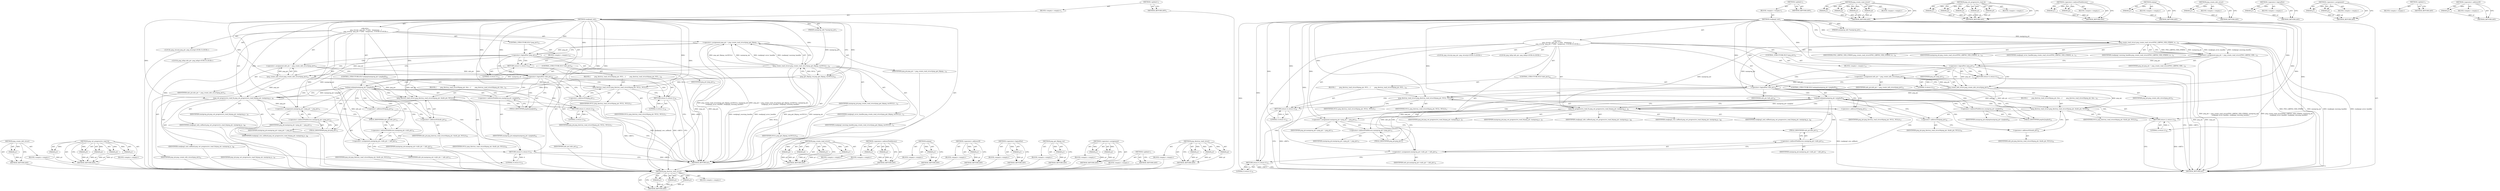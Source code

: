 digraph "png_destroy_read_struct" {
vulnerable_116 [label=<(METHOD,png_destroy_read_struct)>];
vulnerable_117 [label=<(PARAM,p1)>];
vulnerable_118 [label=<(PARAM,p2)>];
vulnerable_119 [label=<(PARAM,p3)>];
vulnerable_120 [label=<(BLOCK,&lt;empty&gt;,&lt;empty&gt;)>];
vulnerable_121 [label=<(METHOD_RETURN,ANY)>];
vulnerable_6 [label=<(METHOD,&lt;global&gt;)<SUB>1</SUB>>];
vulnerable_7 [label=<(BLOCK,&lt;empty&gt;,&lt;empty&gt;)<SUB>1</SUB>>];
vulnerable_8 [label=<(METHOD,readpng2_init)<SUB>1</SUB>>];
vulnerable_9 [label=<(PARAM,mainprog_info *mainprog_ptr)<SUB>1</SUB>>];
vulnerable_10 [label="<(BLOCK,{
    png_structp  png_ptr; /* note:  temporary...,{
    png_structp  png_ptr; /* note:  temporary...)<SUB>2</SUB>>"];
vulnerable_11 [label="<(LOCAL,png_structp png_ptr: png_structp)<SUB>3</SUB>>"];
vulnerable_12 [label="<(LOCAL,png_infop info_ptr: png_infop)<SUB>4</SUB>>"];
vulnerable_13 [label=<(&lt;operator&gt;.assignment,png_ptr = png_create_read_struct(PNG_LIBPNG_VER...)<SUB>10</SUB>>];
vulnerable_14 [label=<(IDENTIFIER,png_ptr,png_ptr = png_create_read_struct(PNG_LIBPNG_VER...)<SUB>10</SUB>>];
vulnerable_15 [label=<(png_create_read_struct,png_create_read_struct(PNG_LIBPNG_VER_STRING, m...)<SUB>10</SUB>>];
vulnerable_16 [label=<(IDENTIFIER,PNG_LIBPNG_VER_STRING,png_create_read_struct(PNG_LIBPNG_VER_STRING, m...)<SUB>10</SUB>>];
vulnerable_17 [label=<(IDENTIFIER,mainprog_ptr,png_create_read_struct(PNG_LIBPNG_VER_STRING, m...)<SUB>10</SUB>>];
vulnerable_18 [label=<(IDENTIFIER,readpng2_error_handler,png_create_read_struct(PNG_LIBPNG_VER_STRING, m...)<SUB>11</SUB>>];
vulnerable_19 [label=<(IDENTIFIER,readpng2_warning_handler,png_create_read_struct(PNG_LIBPNG_VER_STRING, m...)<SUB>11</SUB>>];
vulnerable_20 [label=<(CONTROL_STRUCTURE,IF,if (!png_ptr))<SUB>12</SUB>>];
vulnerable_21 [label=<(&lt;operator&gt;.logicalNot,!png_ptr)<SUB>12</SUB>>];
vulnerable_22 [label=<(IDENTIFIER,png_ptr,!png_ptr)<SUB>12</SUB>>];
vulnerable_23 [label=<(BLOCK,&lt;empty&gt;,&lt;empty&gt;)<SUB>13</SUB>>];
vulnerable_24 [label=<(RETURN,return 4;,return 4;)<SUB>13</SUB>>];
vulnerable_25 [label=<(LITERAL,4,return 4;)<SUB>13</SUB>>];
vulnerable_26 [label=<(&lt;operator&gt;.assignment,info_ptr = png_create_info_struct(png_ptr))<SUB>15</SUB>>];
vulnerable_27 [label=<(IDENTIFIER,info_ptr,info_ptr = png_create_info_struct(png_ptr))<SUB>15</SUB>>];
vulnerable_28 [label=<(png_create_info_struct,png_create_info_struct(png_ptr))<SUB>15</SUB>>];
vulnerable_29 [label=<(IDENTIFIER,png_ptr,png_create_info_struct(png_ptr))<SUB>15</SUB>>];
vulnerable_30 [label=<(CONTROL_STRUCTURE,IF,if (!info_ptr))<SUB>16</SUB>>];
vulnerable_31 [label=<(&lt;operator&gt;.logicalNot,!info_ptr)<SUB>16</SUB>>];
vulnerable_32 [label=<(IDENTIFIER,info_ptr,!info_ptr)<SUB>16</SUB>>];
vulnerable_33 [label=<(BLOCK,{
        png_destroy_read_struct(&amp;png_ptr, NUL...,{
        png_destroy_read_struct(&amp;png_ptr, NUL...)<SUB>16</SUB>>];
vulnerable_34 [label=<(png_destroy_read_struct,png_destroy_read_struct(&amp;png_ptr, NULL, NULL))<SUB>17</SUB>>];
vulnerable_35 [label=<(&lt;operator&gt;.addressOf,&amp;png_ptr)<SUB>17</SUB>>];
vulnerable_36 [label=<(IDENTIFIER,png_ptr,png_destroy_read_struct(&amp;png_ptr, NULL, NULL))<SUB>17</SUB>>];
vulnerable_37 [label=<(IDENTIFIER,NULL,png_destroy_read_struct(&amp;png_ptr, NULL, NULL))<SUB>17</SUB>>];
vulnerable_38 [label=<(IDENTIFIER,NULL,png_destroy_read_struct(&amp;png_ptr, NULL, NULL))<SUB>17</SUB>>];
vulnerable_39 [label=<(RETURN,return 4;,return 4;)<SUB>18</SUB>>];
vulnerable_40 [label=<(LITERAL,4,return 4;)<SUB>18</SUB>>];
vulnerable_41 [label=<(CONTROL_STRUCTURE,IF,if (setjmp(mainprog_ptr-&gt;jmpbuf)))<SUB>32</SUB>>];
vulnerable_42 [label=<(setjmp,setjmp(mainprog_ptr-&gt;jmpbuf))<SUB>32</SUB>>];
vulnerable_43 [label=<(&lt;operator&gt;.indirectFieldAccess,mainprog_ptr-&gt;jmpbuf)<SUB>32</SUB>>];
vulnerable_44 [label=<(IDENTIFIER,mainprog_ptr,setjmp(mainprog_ptr-&gt;jmpbuf))<SUB>32</SUB>>];
vulnerable_45 [label=<(FIELD_IDENTIFIER,jmpbuf,jmpbuf)<SUB>32</SUB>>];
vulnerable_46 [label=<(BLOCK,{
        png_destroy_read_struct(&amp;png_ptr, &amp;in...,{
        png_destroy_read_struct(&amp;png_ptr, &amp;in...)<SUB>32</SUB>>];
vulnerable_47 [label=<(png_destroy_read_struct,png_destroy_read_struct(&amp;png_ptr, &amp;info_ptr, NULL))<SUB>33</SUB>>];
vulnerable_48 [label=<(&lt;operator&gt;.addressOf,&amp;png_ptr)<SUB>33</SUB>>];
vulnerable_49 [label=<(IDENTIFIER,png_ptr,png_destroy_read_struct(&amp;png_ptr, &amp;info_ptr, NULL))<SUB>33</SUB>>];
vulnerable_50 [label=<(&lt;operator&gt;.addressOf,&amp;info_ptr)<SUB>33</SUB>>];
vulnerable_51 [label=<(IDENTIFIER,info_ptr,png_destroy_read_struct(&amp;png_ptr, &amp;info_ptr, NULL))<SUB>33</SUB>>];
vulnerable_52 [label=<(IDENTIFIER,NULL,png_destroy_read_struct(&amp;png_ptr, &amp;info_ptr, NULL))<SUB>33</SUB>>];
vulnerable_53 [label=<(RETURN,return 2;,return 2;)<SUB>34</SUB>>];
vulnerable_54 [label=<(LITERAL,2,return 2;)<SUB>34</SUB>>];
vulnerable_55 [label=<(png_set_progressive_read_fn,png_set_progressive_read_fn(png_ptr, mainprog_p...)<SUB>67</SUB>>];
vulnerable_56 [label=<(IDENTIFIER,png_ptr,png_set_progressive_read_fn(png_ptr, mainprog_p...)<SUB>67</SUB>>];
vulnerable_57 [label=<(IDENTIFIER,mainprog_ptr,png_set_progressive_read_fn(png_ptr, mainprog_p...)<SUB>67</SUB>>];
vulnerable_58 [label=<(IDENTIFIER,readpng2_info_callback,png_set_progressive_read_fn(png_ptr, mainprog_p...)<SUB>68</SUB>>];
vulnerable_59 [label=<(IDENTIFIER,readpng2_row_callback,png_set_progressive_read_fn(png_ptr, mainprog_p...)<SUB>68</SUB>>];
vulnerable_60 [label=<(IDENTIFIER,readpng2_end_callback,png_set_progressive_read_fn(png_ptr, mainprog_p...)<SUB>68</SUB>>];
vulnerable_61 [label=<(&lt;operator&gt;.assignment,mainprog_ptr-&gt;png_ptr = png_ptr)<SUB>73</SUB>>];
vulnerable_62 [label=<(&lt;operator&gt;.indirectFieldAccess,mainprog_ptr-&gt;png_ptr)<SUB>73</SUB>>];
vulnerable_63 [label=<(IDENTIFIER,mainprog_ptr,mainprog_ptr-&gt;png_ptr = png_ptr)<SUB>73</SUB>>];
vulnerable_64 [label=<(FIELD_IDENTIFIER,png_ptr,png_ptr)<SUB>73</SUB>>];
vulnerable_65 [label=<(IDENTIFIER,png_ptr,mainprog_ptr-&gt;png_ptr = png_ptr)<SUB>73</SUB>>];
vulnerable_66 [label=<(&lt;operator&gt;.assignment,mainprog_ptr-&gt;info_ptr = info_ptr)<SUB>74</SUB>>];
vulnerable_67 [label=<(&lt;operator&gt;.indirectFieldAccess,mainprog_ptr-&gt;info_ptr)<SUB>74</SUB>>];
vulnerable_68 [label=<(IDENTIFIER,mainprog_ptr,mainprog_ptr-&gt;info_ptr = info_ptr)<SUB>74</SUB>>];
vulnerable_69 [label=<(FIELD_IDENTIFIER,info_ptr,info_ptr)<SUB>74</SUB>>];
vulnerable_70 [label=<(IDENTIFIER,info_ptr,mainprog_ptr-&gt;info_ptr = info_ptr)<SUB>74</SUB>>];
vulnerable_71 [label=<(RETURN,return 0;,return 0;)<SUB>79</SUB>>];
vulnerable_72 [label=<(LITERAL,0,return 0;)<SUB>79</SUB>>];
vulnerable_73 [label=<(METHOD_RETURN,int)<SUB>1</SUB>>];
vulnerable_75 [label=<(METHOD_RETURN,ANY)<SUB>1</SUB>>];
vulnerable_101 [label=<(METHOD,png_create_read_struct)>];
vulnerable_102 [label=<(PARAM,p1)>];
vulnerable_103 [label=<(PARAM,p2)>];
vulnerable_104 [label=<(PARAM,p3)>];
vulnerable_105 [label=<(PARAM,p4)>];
vulnerable_106 [label=<(BLOCK,&lt;empty&gt;,&lt;empty&gt;)>];
vulnerable_107 [label=<(METHOD_RETURN,ANY)>];
vulnerable_135 [label=<(METHOD,png_set_progressive_read_fn)>];
vulnerable_136 [label=<(PARAM,p1)>];
vulnerable_137 [label=<(PARAM,p2)>];
vulnerable_138 [label=<(PARAM,p3)>];
vulnerable_139 [label=<(PARAM,p4)>];
vulnerable_140 [label=<(PARAM,p5)>];
vulnerable_141 [label=<(BLOCK,&lt;empty&gt;,&lt;empty&gt;)>];
vulnerable_142 [label=<(METHOD_RETURN,ANY)>];
vulnerable_130 [label=<(METHOD,&lt;operator&gt;.indirectFieldAccess)>];
vulnerable_131 [label=<(PARAM,p1)>];
vulnerable_132 [label=<(PARAM,p2)>];
vulnerable_133 [label=<(BLOCK,&lt;empty&gt;,&lt;empty&gt;)>];
vulnerable_134 [label=<(METHOD_RETURN,ANY)>];
vulnerable_126 [label=<(METHOD,setjmp)>];
vulnerable_127 [label=<(PARAM,p1)>];
vulnerable_128 [label=<(BLOCK,&lt;empty&gt;,&lt;empty&gt;)>];
vulnerable_129 [label=<(METHOD_RETURN,ANY)>];
vulnerable_112 [label=<(METHOD,png_create_info_struct)>];
vulnerable_113 [label=<(PARAM,p1)>];
vulnerable_114 [label=<(BLOCK,&lt;empty&gt;,&lt;empty&gt;)>];
vulnerable_115 [label=<(METHOD_RETURN,ANY)>];
vulnerable_108 [label=<(METHOD,&lt;operator&gt;.logicalNot)>];
vulnerable_109 [label=<(PARAM,p1)>];
vulnerable_110 [label=<(BLOCK,&lt;empty&gt;,&lt;empty&gt;)>];
vulnerable_111 [label=<(METHOD_RETURN,ANY)>];
vulnerable_96 [label=<(METHOD,&lt;operator&gt;.assignment)>];
vulnerable_97 [label=<(PARAM,p1)>];
vulnerable_98 [label=<(PARAM,p2)>];
vulnerable_99 [label=<(BLOCK,&lt;empty&gt;,&lt;empty&gt;)>];
vulnerable_100 [label=<(METHOD_RETURN,ANY)>];
vulnerable_90 [label=<(METHOD,&lt;global&gt;)<SUB>1</SUB>>];
vulnerable_91 [label=<(BLOCK,&lt;empty&gt;,&lt;empty&gt;)>];
vulnerable_92 [label=<(METHOD_RETURN,ANY)>];
vulnerable_122 [label=<(METHOD,&lt;operator&gt;.addressOf)>];
vulnerable_123 [label=<(PARAM,p1)>];
vulnerable_124 [label=<(BLOCK,&lt;empty&gt;,&lt;empty&gt;)>];
vulnerable_125 [label=<(METHOD_RETURN,ANY)>];
fixed_117 [label=<(METHOD,png_create_info_struct)>];
fixed_118 [label=<(PARAM,p1)>];
fixed_119 [label=<(BLOCK,&lt;empty&gt;,&lt;empty&gt;)>];
fixed_120 [label=<(METHOD_RETURN,ANY)>];
fixed_140 [label=<(METHOD,png_set_progressive_read_fn)>];
fixed_141 [label=<(PARAM,p1)>];
fixed_142 [label=<(PARAM,p2)>];
fixed_143 [label=<(PARAM,p3)>];
fixed_144 [label=<(PARAM,p4)>];
fixed_145 [label=<(PARAM,p5)>];
fixed_146 [label=<(BLOCK,&lt;empty&gt;,&lt;empty&gt;)>];
fixed_147 [label=<(METHOD_RETURN,ANY)>];
fixed_6 [label=<(METHOD,&lt;global&gt;)<SUB>1</SUB>>];
fixed_7 [label=<(BLOCK,&lt;empty&gt;,&lt;empty&gt;)<SUB>1</SUB>>];
fixed_8 [label=<(METHOD,readpng2_init)<SUB>1</SUB>>];
fixed_9 [label=<(PARAM,mainprog_info *mainprog_ptr)<SUB>1</SUB>>];
fixed_10 [label="<(BLOCK,{
    png_structp  png_ptr; /* note:  temporary...,{
    png_structp  png_ptr; /* note:  temporary...)<SUB>2</SUB>>"];
fixed_11 [label="<(LOCAL,png_structp png_ptr: png_structp)<SUB>3</SUB>>"];
fixed_12 [label="<(LOCAL,png_infop info_ptr: png_infop)<SUB>4</SUB>>"];
fixed_13 [label=<(&lt;operator&gt;.assignment,png_ptr = png_create_read_struct(png_get_libpng...)<SUB>10</SUB>>];
fixed_14 [label=<(IDENTIFIER,png_ptr,png_ptr = png_create_read_struct(png_get_libpng...)<SUB>10</SUB>>];
fixed_15 [label=<(png_create_read_struct,png_create_read_struct(png_get_libpng_ver(NULL)...)<SUB>10</SUB>>];
fixed_16 [label=<(png_get_libpng_ver,png_get_libpng_ver(NULL))<SUB>10</SUB>>];
fixed_17 [label=<(IDENTIFIER,NULL,png_get_libpng_ver(NULL))<SUB>10</SUB>>];
fixed_18 [label=<(IDENTIFIER,mainprog_ptr,png_create_read_struct(png_get_libpng_ver(NULL)...)<SUB>10</SUB>>];
fixed_19 [label=<(IDENTIFIER,readpng2_error_handler,png_create_read_struct(png_get_libpng_ver(NULL)...)<SUB>11</SUB>>];
fixed_20 [label=<(IDENTIFIER,readpng2_warning_handler,png_create_read_struct(png_get_libpng_ver(NULL)...)<SUB>11</SUB>>];
fixed_21 [label=<(CONTROL_STRUCTURE,IF,if (!png_ptr))<SUB>12</SUB>>];
fixed_22 [label=<(&lt;operator&gt;.logicalNot,!png_ptr)<SUB>12</SUB>>];
fixed_23 [label=<(IDENTIFIER,png_ptr,!png_ptr)<SUB>12</SUB>>];
fixed_24 [label=<(BLOCK,&lt;empty&gt;,&lt;empty&gt;)<SUB>13</SUB>>];
fixed_25 [label=<(RETURN,return 4;,return 4;)<SUB>13</SUB>>];
fixed_26 [label=<(LITERAL,4,return 4;)<SUB>13</SUB>>];
fixed_27 [label=<(&lt;operator&gt;.assignment,info_ptr = png_create_info_struct(png_ptr))<SUB>15</SUB>>];
fixed_28 [label=<(IDENTIFIER,info_ptr,info_ptr = png_create_info_struct(png_ptr))<SUB>15</SUB>>];
fixed_29 [label=<(png_create_info_struct,png_create_info_struct(png_ptr))<SUB>15</SUB>>];
fixed_30 [label=<(IDENTIFIER,png_ptr,png_create_info_struct(png_ptr))<SUB>15</SUB>>];
fixed_31 [label=<(CONTROL_STRUCTURE,IF,if (!info_ptr))<SUB>16</SUB>>];
fixed_32 [label=<(&lt;operator&gt;.logicalNot,!info_ptr)<SUB>16</SUB>>];
fixed_33 [label=<(IDENTIFIER,info_ptr,!info_ptr)<SUB>16</SUB>>];
fixed_34 [label=<(BLOCK,{
        png_destroy_read_struct(&amp;png_ptr, NUL...,{
        png_destroy_read_struct(&amp;png_ptr, NUL...)<SUB>16</SUB>>];
fixed_35 [label=<(png_destroy_read_struct,png_destroy_read_struct(&amp;png_ptr, NULL, NULL))<SUB>17</SUB>>];
fixed_36 [label=<(&lt;operator&gt;.addressOf,&amp;png_ptr)<SUB>17</SUB>>];
fixed_37 [label=<(IDENTIFIER,png_ptr,png_destroy_read_struct(&amp;png_ptr, NULL, NULL))<SUB>17</SUB>>];
fixed_38 [label=<(IDENTIFIER,NULL,png_destroy_read_struct(&amp;png_ptr, NULL, NULL))<SUB>17</SUB>>];
fixed_39 [label=<(IDENTIFIER,NULL,png_destroy_read_struct(&amp;png_ptr, NULL, NULL))<SUB>17</SUB>>];
fixed_40 [label=<(RETURN,return 4;,return 4;)<SUB>18</SUB>>];
fixed_41 [label=<(LITERAL,4,return 4;)<SUB>18</SUB>>];
fixed_42 [label=<(CONTROL_STRUCTURE,IF,if (setjmp(mainprog_ptr-&gt;jmpbuf)))<SUB>32</SUB>>];
fixed_43 [label=<(setjmp,setjmp(mainprog_ptr-&gt;jmpbuf))<SUB>32</SUB>>];
fixed_44 [label=<(&lt;operator&gt;.indirectFieldAccess,mainprog_ptr-&gt;jmpbuf)<SUB>32</SUB>>];
fixed_45 [label=<(IDENTIFIER,mainprog_ptr,setjmp(mainprog_ptr-&gt;jmpbuf))<SUB>32</SUB>>];
fixed_46 [label=<(FIELD_IDENTIFIER,jmpbuf,jmpbuf)<SUB>32</SUB>>];
fixed_47 [label=<(BLOCK,{
        png_destroy_read_struct(&amp;png_ptr, &amp;in...,{
        png_destroy_read_struct(&amp;png_ptr, &amp;in...)<SUB>32</SUB>>];
fixed_48 [label=<(png_destroy_read_struct,png_destroy_read_struct(&amp;png_ptr, &amp;info_ptr, NULL))<SUB>33</SUB>>];
fixed_49 [label=<(&lt;operator&gt;.addressOf,&amp;png_ptr)<SUB>33</SUB>>];
fixed_50 [label=<(IDENTIFIER,png_ptr,png_destroy_read_struct(&amp;png_ptr, &amp;info_ptr, NULL))<SUB>33</SUB>>];
fixed_51 [label=<(&lt;operator&gt;.addressOf,&amp;info_ptr)<SUB>33</SUB>>];
fixed_52 [label=<(IDENTIFIER,info_ptr,png_destroy_read_struct(&amp;png_ptr, &amp;info_ptr, NULL))<SUB>33</SUB>>];
fixed_53 [label=<(IDENTIFIER,NULL,png_destroy_read_struct(&amp;png_ptr, &amp;info_ptr, NULL))<SUB>33</SUB>>];
fixed_54 [label=<(RETURN,return 2;,return 2;)<SUB>34</SUB>>];
fixed_55 [label=<(LITERAL,2,return 2;)<SUB>34</SUB>>];
fixed_56 [label=<(png_set_progressive_read_fn,png_set_progressive_read_fn(png_ptr, mainprog_p...)<SUB>67</SUB>>];
fixed_57 [label=<(IDENTIFIER,png_ptr,png_set_progressive_read_fn(png_ptr, mainprog_p...)<SUB>67</SUB>>];
fixed_58 [label=<(IDENTIFIER,mainprog_ptr,png_set_progressive_read_fn(png_ptr, mainprog_p...)<SUB>67</SUB>>];
fixed_59 [label=<(IDENTIFIER,readpng2_info_callback,png_set_progressive_read_fn(png_ptr, mainprog_p...)<SUB>68</SUB>>];
fixed_60 [label=<(IDENTIFIER,readpng2_row_callback,png_set_progressive_read_fn(png_ptr, mainprog_p...)<SUB>68</SUB>>];
fixed_61 [label=<(IDENTIFIER,readpng2_end_callback,png_set_progressive_read_fn(png_ptr, mainprog_p...)<SUB>68</SUB>>];
fixed_62 [label=<(&lt;operator&gt;.assignment,mainprog_ptr-&gt;png_ptr = png_ptr)<SUB>73</SUB>>];
fixed_63 [label=<(&lt;operator&gt;.indirectFieldAccess,mainprog_ptr-&gt;png_ptr)<SUB>73</SUB>>];
fixed_64 [label=<(IDENTIFIER,mainprog_ptr,mainprog_ptr-&gt;png_ptr = png_ptr)<SUB>73</SUB>>];
fixed_65 [label=<(FIELD_IDENTIFIER,png_ptr,png_ptr)<SUB>73</SUB>>];
fixed_66 [label=<(IDENTIFIER,png_ptr,mainprog_ptr-&gt;png_ptr = png_ptr)<SUB>73</SUB>>];
fixed_67 [label=<(&lt;operator&gt;.assignment,mainprog_ptr-&gt;info_ptr = info_ptr)<SUB>74</SUB>>];
fixed_68 [label=<(&lt;operator&gt;.indirectFieldAccess,mainprog_ptr-&gt;info_ptr)<SUB>74</SUB>>];
fixed_69 [label=<(IDENTIFIER,mainprog_ptr,mainprog_ptr-&gt;info_ptr = info_ptr)<SUB>74</SUB>>];
fixed_70 [label=<(FIELD_IDENTIFIER,info_ptr,info_ptr)<SUB>74</SUB>>];
fixed_71 [label=<(IDENTIFIER,info_ptr,mainprog_ptr-&gt;info_ptr = info_ptr)<SUB>74</SUB>>];
fixed_72 [label=<(RETURN,return 0;,return 0;)<SUB>79</SUB>>];
fixed_73 [label=<(LITERAL,0,return 0;)<SUB>79</SUB>>];
fixed_74 [label=<(METHOD_RETURN,int)<SUB>1</SUB>>];
fixed_76 [label=<(METHOD_RETURN,ANY)<SUB>1</SUB>>];
fixed_102 [label=<(METHOD,png_create_read_struct)>];
fixed_103 [label=<(PARAM,p1)>];
fixed_104 [label=<(PARAM,p2)>];
fixed_105 [label=<(PARAM,p3)>];
fixed_106 [label=<(PARAM,p4)>];
fixed_107 [label=<(BLOCK,&lt;empty&gt;,&lt;empty&gt;)>];
fixed_108 [label=<(METHOD_RETURN,ANY)>];
fixed_135 [label=<(METHOD,&lt;operator&gt;.indirectFieldAccess)>];
fixed_136 [label=<(PARAM,p1)>];
fixed_137 [label=<(PARAM,p2)>];
fixed_138 [label=<(BLOCK,&lt;empty&gt;,&lt;empty&gt;)>];
fixed_139 [label=<(METHOD_RETURN,ANY)>];
fixed_131 [label=<(METHOD,setjmp)>];
fixed_132 [label=<(PARAM,p1)>];
fixed_133 [label=<(BLOCK,&lt;empty&gt;,&lt;empty&gt;)>];
fixed_134 [label=<(METHOD_RETURN,ANY)>];
fixed_127 [label=<(METHOD,&lt;operator&gt;.addressOf)>];
fixed_128 [label=<(PARAM,p1)>];
fixed_129 [label=<(BLOCK,&lt;empty&gt;,&lt;empty&gt;)>];
fixed_130 [label=<(METHOD_RETURN,ANY)>];
fixed_113 [label=<(METHOD,&lt;operator&gt;.logicalNot)>];
fixed_114 [label=<(PARAM,p1)>];
fixed_115 [label=<(BLOCK,&lt;empty&gt;,&lt;empty&gt;)>];
fixed_116 [label=<(METHOD_RETURN,ANY)>];
fixed_109 [label=<(METHOD,png_get_libpng_ver)>];
fixed_110 [label=<(PARAM,p1)>];
fixed_111 [label=<(BLOCK,&lt;empty&gt;,&lt;empty&gt;)>];
fixed_112 [label=<(METHOD_RETURN,ANY)>];
fixed_97 [label=<(METHOD,&lt;operator&gt;.assignment)>];
fixed_98 [label=<(PARAM,p1)>];
fixed_99 [label=<(PARAM,p2)>];
fixed_100 [label=<(BLOCK,&lt;empty&gt;,&lt;empty&gt;)>];
fixed_101 [label=<(METHOD_RETURN,ANY)>];
fixed_91 [label=<(METHOD,&lt;global&gt;)<SUB>1</SUB>>];
fixed_92 [label=<(BLOCK,&lt;empty&gt;,&lt;empty&gt;)>];
fixed_93 [label=<(METHOD_RETURN,ANY)>];
fixed_121 [label=<(METHOD,png_destroy_read_struct)>];
fixed_122 [label=<(PARAM,p1)>];
fixed_123 [label=<(PARAM,p2)>];
fixed_124 [label=<(PARAM,p3)>];
fixed_125 [label=<(BLOCK,&lt;empty&gt;,&lt;empty&gt;)>];
fixed_126 [label=<(METHOD_RETURN,ANY)>];
vulnerable_116 -> vulnerable_117  [key=0, label="AST: "];
vulnerable_116 -> vulnerable_117  [key=1, label="DDG: "];
vulnerable_116 -> vulnerable_120  [key=0, label="AST: "];
vulnerable_116 -> vulnerable_118  [key=0, label="AST: "];
vulnerable_116 -> vulnerable_118  [key=1, label="DDG: "];
vulnerable_116 -> vulnerable_121  [key=0, label="AST: "];
vulnerable_116 -> vulnerable_121  [key=1, label="CFG: "];
vulnerable_116 -> vulnerable_119  [key=0, label="AST: "];
vulnerable_116 -> vulnerable_119  [key=1, label="DDG: "];
vulnerable_117 -> vulnerable_121  [key=0, label="DDG: p1"];
vulnerable_118 -> vulnerable_121  [key=0, label="DDG: p2"];
vulnerable_119 -> vulnerable_121  [key=0, label="DDG: p3"];
vulnerable_6 -> vulnerable_7  [key=0, label="AST: "];
vulnerable_6 -> vulnerable_75  [key=0, label="AST: "];
vulnerable_6 -> vulnerable_75  [key=1, label="CFG: "];
vulnerable_7 -> vulnerable_8  [key=0, label="AST: "];
vulnerable_8 -> vulnerable_9  [key=0, label="AST: "];
vulnerable_8 -> vulnerable_9  [key=1, label="DDG: "];
vulnerable_8 -> vulnerable_10  [key=0, label="AST: "];
vulnerable_8 -> vulnerable_73  [key=0, label="AST: "];
vulnerable_8 -> vulnerable_15  [key=0, label="CFG: "];
vulnerable_8 -> vulnerable_15  [key=1, label="DDG: "];
vulnerable_8 -> vulnerable_61  [key=0, label="DDG: "];
vulnerable_8 -> vulnerable_66  [key=0, label="DDG: "];
vulnerable_8 -> vulnerable_71  [key=0, label="DDG: "];
vulnerable_8 -> vulnerable_55  [key=0, label="DDG: "];
vulnerable_8 -> vulnerable_72  [key=0, label="DDG: "];
vulnerable_8 -> vulnerable_21  [key=0, label="DDG: "];
vulnerable_8 -> vulnerable_24  [key=0, label="DDG: "];
vulnerable_8 -> vulnerable_28  [key=0, label="DDG: "];
vulnerable_8 -> vulnerable_31  [key=0, label="DDG: "];
vulnerable_8 -> vulnerable_39  [key=0, label="DDG: "];
vulnerable_8 -> vulnerable_53  [key=0, label="DDG: "];
vulnerable_8 -> vulnerable_25  [key=0, label="DDG: "];
vulnerable_8 -> vulnerable_34  [key=0, label="DDG: "];
vulnerable_8 -> vulnerable_40  [key=0, label="DDG: "];
vulnerable_8 -> vulnerable_47  [key=0, label="DDG: "];
vulnerable_8 -> vulnerable_54  [key=0, label="DDG: "];
vulnerable_9 -> vulnerable_15  [key=0, label="DDG: mainprog_ptr"];
vulnerable_10 -> vulnerable_11  [key=0, label="AST: "];
vulnerable_10 -> vulnerable_12  [key=0, label="AST: "];
vulnerable_10 -> vulnerable_13  [key=0, label="AST: "];
vulnerable_10 -> vulnerable_20  [key=0, label="AST: "];
vulnerable_10 -> vulnerable_26  [key=0, label="AST: "];
vulnerable_10 -> vulnerable_30  [key=0, label="AST: "];
vulnerable_10 -> vulnerable_41  [key=0, label="AST: "];
vulnerable_10 -> vulnerable_55  [key=0, label="AST: "];
vulnerable_10 -> vulnerable_61  [key=0, label="AST: "];
vulnerable_10 -> vulnerable_66  [key=0, label="AST: "];
vulnerable_10 -> vulnerable_71  [key=0, label="AST: "];
vulnerable_13 -> vulnerable_14  [key=0, label="AST: "];
vulnerable_13 -> vulnerable_15  [key=0, label="AST: "];
vulnerable_13 -> vulnerable_21  [key=0, label="CFG: "];
vulnerable_13 -> vulnerable_21  [key=1, label="DDG: png_ptr"];
vulnerable_13 -> vulnerable_73  [key=0, label="DDG: png_create_read_struct(PNG_LIBPNG_VER_STRING, mainprog_ptr,
       readpng2_error_handler, readpng2_warning_handler)"];
vulnerable_13 -> vulnerable_73  [key=1, label="DDG: png_ptr = png_create_read_struct(PNG_LIBPNG_VER_STRING, mainprog_ptr,
       readpng2_error_handler, readpng2_warning_handler)"];
vulnerable_15 -> vulnerable_16  [key=0, label="AST: "];
vulnerable_15 -> vulnerable_17  [key=0, label="AST: "];
vulnerable_15 -> vulnerable_18  [key=0, label="AST: "];
vulnerable_15 -> vulnerable_19  [key=0, label="AST: "];
vulnerable_15 -> vulnerable_13  [key=0, label="CFG: "];
vulnerable_15 -> vulnerable_13  [key=1, label="DDG: PNG_LIBPNG_VER_STRING"];
vulnerable_15 -> vulnerable_13  [key=2, label="DDG: mainprog_ptr"];
vulnerable_15 -> vulnerable_13  [key=3, label="DDG: readpng2_error_handler"];
vulnerable_15 -> vulnerable_13  [key=4, label="DDG: readpng2_warning_handler"];
vulnerable_15 -> vulnerable_73  [key=0, label="DDG: PNG_LIBPNG_VER_STRING"];
vulnerable_15 -> vulnerable_73  [key=1, label="DDG: mainprog_ptr"];
vulnerable_15 -> vulnerable_73  [key=2, label="DDG: readpng2_warning_handler"];
vulnerable_15 -> vulnerable_73  [key=3, label="DDG: readpng2_error_handler"];
vulnerable_15 -> vulnerable_55  [key=0, label="DDG: mainprog_ptr"];
vulnerable_15 -> vulnerable_42  [key=0, label="DDG: mainprog_ptr"];
vulnerable_20 -> vulnerable_21  [key=0, label="AST: "];
vulnerable_20 -> vulnerable_23  [key=0, label="AST: "];
vulnerable_21 -> vulnerable_22  [key=0, label="AST: "];
vulnerable_21 -> vulnerable_24  [key=0, label="CFG: "];
vulnerable_21 -> vulnerable_24  [key=1, label="CDG: "];
vulnerable_21 -> vulnerable_28  [key=0, label="CFG: "];
vulnerable_21 -> vulnerable_28  [key=1, label="DDG: png_ptr"];
vulnerable_21 -> vulnerable_28  [key=2, label="CDG: "];
vulnerable_21 -> vulnerable_73  [key=0, label="DDG: png_ptr"];
vulnerable_21 -> vulnerable_73  [key=1, label="DDG: !png_ptr"];
vulnerable_21 -> vulnerable_26  [key=0, label="CDG: "];
vulnerable_21 -> vulnerable_31  [key=0, label="CDG: "];
vulnerable_23 -> vulnerable_24  [key=0, label="AST: "];
vulnerable_24 -> vulnerable_25  [key=0, label="AST: "];
vulnerable_24 -> vulnerable_73  [key=0, label="CFG: "];
vulnerable_24 -> vulnerable_73  [key=1, label="DDG: &lt;RET&gt;"];
vulnerable_25 -> vulnerable_24  [key=0, label="DDG: 4"];
vulnerable_26 -> vulnerable_27  [key=0, label="AST: "];
vulnerable_26 -> vulnerable_28  [key=0, label="AST: "];
vulnerable_26 -> vulnerable_31  [key=0, label="CFG: "];
vulnerable_26 -> vulnerable_31  [key=1, label="DDG: info_ptr"];
vulnerable_28 -> vulnerable_29  [key=0, label="AST: "];
vulnerable_28 -> vulnerable_26  [key=0, label="CFG: "];
vulnerable_28 -> vulnerable_26  [key=1, label="DDG: png_ptr"];
vulnerable_28 -> vulnerable_55  [key=0, label="DDG: png_ptr"];
vulnerable_28 -> vulnerable_34  [key=0, label="DDG: png_ptr"];
vulnerable_28 -> vulnerable_47  [key=0, label="DDG: png_ptr"];
vulnerable_30 -> vulnerable_31  [key=0, label="AST: "];
vulnerable_30 -> vulnerable_33  [key=0, label="AST: "];
vulnerable_31 -> vulnerable_32  [key=0, label="AST: "];
vulnerable_31 -> vulnerable_35  [key=0, label="CFG: "];
vulnerable_31 -> vulnerable_35  [key=1, label="CDG: "];
vulnerable_31 -> vulnerable_45  [key=0, label="CFG: "];
vulnerable_31 -> vulnerable_45  [key=1, label="CDG: "];
vulnerable_31 -> vulnerable_66  [key=0, label="DDG: info_ptr"];
vulnerable_31 -> vulnerable_47  [key=0, label="DDG: info_ptr"];
vulnerable_31 -> vulnerable_34  [key=0, label="CDG: "];
vulnerable_31 -> vulnerable_42  [key=0, label="CDG: "];
vulnerable_31 -> vulnerable_39  [key=0, label="CDG: "];
vulnerable_31 -> vulnerable_43  [key=0, label="CDG: "];
vulnerable_33 -> vulnerable_34  [key=0, label="AST: "];
vulnerable_33 -> vulnerable_39  [key=0, label="AST: "];
vulnerable_34 -> vulnerable_35  [key=0, label="AST: "];
vulnerable_34 -> vulnerable_37  [key=0, label="AST: "];
vulnerable_34 -> vulnerable_38  [key=0, label="AST: "];
vulnerable_34 -> vulnerable_39  [key=0, label="CFG: "];
vulnerable_35 -> vulnerable_36  [key=0, label="AST: "];
vulnerable_35 -> vulnerable_34  [key=0, label="CFG: "];
vulnerable_39 -> vulnerable_40  [key=0, label="AST: "];
vulnerable_39 -> vulnerable_73  [key=0, label="CFG: "];
vulnerable_39 -> vulnerable_73  [key=1, label="DDG: &lt;RET&gt;"];
vulnerable_40 -> vulnerable_39  [key=0, label="DDG: 4"];
vulnerable_41 -> vulnerable_42  [key=0, label="AST: "];
vulnerable_41 -> vulnerable_46  [key=0, label="AST: "];
vulnerable_42 -> vulnerable_43  [key=0, label="AST: "];
vulnerable_42 -> vulnerable_48  [key=0, label="CFG: "];
vulnerable_42 -> vulnerable_48  [key=1, label="CDG: "];
vulnerable_42 -> vulnerable_55  [key=0, label="CFG: "];
vulnerable_42 -> vulnerable_55  [key=1, label="DDG: mainprog_ptr-&gt;jmpbuf"];
vulnerable_42 -> vulnerable_55  [key=2, label="CDG: "];
vulnerable_42 -> vulnerable_47  [key=0, label="CDG: "];
vulnerable_42 -> vulnerable_61  [key=0, label="CDG: "];
vulnerable_42 -> vulnerable_64  [key=0, label="CDG: "];
vulnerable_42 -> vulnerable_66  [key=0, label="CDG: "];
vulnerable_42 -> vulnerable_71  [key=0, label="CDG: "];
vulnerable_42 -> vulnerable_53  [key=0, label="CDG: "];
vulnerable_42 -> vulnerable_69  [key=0, label="CDG: "];
vulnerable_42 -> vulnerable_67  [key=0, label="CDG: "];
vulnerable_42 -> vulnerable_50  [key=0, label="CDG: "];
vulnerable_42 -> vulnerable_62  [key=0, label="CDG: "];
vulnerable_43 -> vulnerable_44  [key=0, label="AST: "];
vulnerable_43 -> vulnerable_45  [key=0, label="AST: "];
vulnerable_43 -> vulnerable_42  [key=0, label="CFG: "];
vulnerable_45 -> vulnerable_43  [key=0, label="CFG: "];
vulnerable_46 -> vulnerable_47  [key=0, label="AST: "];
vulnerable_46 -> vulnerable_53  [key=0, label="AST: "];
vulnerable_47 -> vulnerable_48  [key=0, label="AST: "];
vulnerable_47 -> vulnerable_50  [key=0, label="AST: "];
vulnerable_47 -> vulnerable_52  [key=0, label="AST: "];
vulnerable_47 -> vulnerable_53  [key=0, label="CFG: "];
vulnerable_48 -> vulnerable_49  [key=0, label="AST: "];
vulnerable_48 -> vulnerable_50  [key=0, label="CFG: "];
vulnerable_50 -> vulnerable_51  [key=0, label="AST: "];
vulnerable_50 -> vulnerable_47  [key=0, label="CFG: "];
vulnerable_53 -> vulnerable_54  [key=0, label="AST: "];
vulnerable_53 -> vulnerable_73  [key=0, label="CFG: "];
vulnerable_53 -> vulnerable_73  [key=1, label="DDG: &lt;RET&gt;"];
vulnerable_54 -> vulnerable_53  [key=0, label="DDG: 2"];
vulnerable_55 -> vulnerable_56  [key=0, label="AST: "];
vulnerable_55 -> vulnerable_57  [key=0, label="AST: "];
vulnerable_55 -> vulnerable_58  [key=0, label="AST: "];
vulnerable_55 -> vulnerable_59  [key=0, label="AST: "];
vulnerable_55 -> vulnerable_60  [key=0, label="AST: "];
vulnerable_55 -> vulnerable_64  [key=0, label="CFG: "];
vulnerable_55 -> vulnerable_73  [key=0, label="DDG: readpng2_row_callback"];
vulnerable_55 -> vulnerable_61  [key=0, label="DDG: png_ptr"];
vulnerable_61 -> vulnerable_62  [key=0, label="AST: "];
vulnerable_61 -> vulnerable_65  [key=0, label="AST: "];
vulnerable_61 -> vulnerable_69  [key=0, label="CFG: "];
vulnerable_62 -> vulnerable_63  [key=0, label="AST: "];
vulnerable_62 -> vulnerable_64  [key=0, label="AST: "];
vulnerable_62 -> vulnerable_61  [key=0, label="CFG: "];
vulnerable_64 -> vulnerable_62  [key=0, label="CFG: "];
vulnerable_66 -> vulnerable_67  [key=0, label="AST: "];
vulnerable_66 -> vulnerable_70  [key=0, label="AST: "];
vulnerable_66 -> vulnerable_71  [key=0, label="CFG: "];
vulnerable_67 -> vulnerable_68  [key=0, label="AST: "];
vulnerable_67 -> vulnerable_69  [key=0, label="AST: "];
vulnerable_67 -> vulnerable_66  [key=0, label="CFG: "];
vulnerable_69 -> vulnerable_67  [key=0, label="CFG: "];
vulnerable_71 -> vulnerable_72  [key=0, label="AST: "];
vulnerable_71 -> vulnerable_73  [key=0, label="CFG: "];
vulnerable_71 -> vulnerable_73  [key=1, label="DDG: &lt;RET&gt;"];
vulnerable_72 -> vulnerable_71  [key=0, label="DDG: 0"];
vulnerable_101 -> vulnerable_102  [key=0, label="AST: "];
vulnerable_101 -> vulnerable_102  [key=1, label="DDG: "];
vulnerable_101 -> vulnerable_106  [key=0, label="AST: "];
vulnerable_101 -> vulnerable_103  [key=0, label="AST: "];
vulnerable_101 -> vulnerable_103  [key=1, label="DDG: "];
vulnerable_101 -> vulnerable_107  [key=0, label="AST: "];
vulnerable_101 -> vulnerable_107  [key=1, label="CFG: "];
vulnerable_101 -> vulnerable_104  [key=0, label="AST: "];
vulnerable_101 -> vulnerable_104  [key=1, label="DDG: "];
vulnerable_101 -> vulnerable_105  [key=0, label="AST: "];
vulnerable_101 -> vulnerable_105  [key=1, label="DDG: "];
vulnerable_102 -> vulnerable_107  [key=0, label="DDG: p1"];
vulnerable_103 -> vulnerable_107  [key=0, label="DDG: p2"];
vulnerable_104 -> vulnerable_107  [key=0, label="DDG: p3"];
vulnerable_105 -> vulnerable_107  [key=0, label="DDG: p4"];
vulnerable_135 -> vulnerable_136  [key=0, label="AST: "];
vulnerable_135 -> vulnerable_136  [key=1, label="DDG: "];
vulnerable_135 -> vulnerable_141  [key=0, label="AST: "];
vulnerable_135 -> vulnerable_137  [key=0, label="AST: "];
vulnerable_135 -> vulnerable_137  [key=1, label="DDG: "];
vulnerable_135 -> vulnerable_142  [key=0, label="AST: "];
vulnerable_135 -> vulnerable_142  [key=1, label="CFG: "];
vulnerable_135 -> vulnerable_138  [key=0, label="AST: "];
vulnerable_135 -> vulnerable_138  [key=1, label="DDG: "];
vulnerable_135 -> vulnerable_139  [key=0, label="AST: "];
vulnerable_135 -> vulnerable_139  [key=1, label="DDG: "];
vulnerable_135 -> vulnerable_140  [key=0, label="AST: "];
vulnerable_135 -> vulnerable_140  [key=1, label="DDG: "];
vulnerable_136 -> vulnerable_142  [key=0, label="DDG: p1"];
vulnerable_137 -> vulnerable_142  [key=0, label="DDG: p2"];
vulnerable_138 -> vulnerable_142  [key=0, label="DDG: p3"];
vulnerable_139 -> vulnerable_142  [key=0, label="DDG: p4"];
vulnerable_140 -> vulnerable_142  [key=0, label="DDG: p5"];
vulnerable_130 -> vulnerable_131  [key=0, label="AST: "];
vulnerable_130 -> vulnerable_131  [key=1, label="DDG: "];
vulnerable_130 -> vulnerable_133  [key=0, label="AST: "];
vulnerable_130 -> vulnerable_132  [key=0, label="AST: "];
vulnerable_130 -> vulnerable_132  [key=1, label="DDG: "];
vulnerable_130 -> vulnerable_134  [key=0, label="AST: "];
vulnerable_130 -> vulnerable_134  [key=1, label="CFG: "];
vulnerable_131 -> vulnerable_134  [key=0, label="DDG: p1"];
vulnerable_132 -> vulnerable_134  [key=0, label="DDG: p2"];
vulnerable_126 -> vulnerable_127  [key=0, label="AST: "];
vulnerable_126 -> vulnerable_127  [key=1, label="DDG: "];
vulnerable_126 -> vulnerable_128  [key=0, label="AST: "];
vulnerable_126 -> vulnerable_129  [key=0, label="AST: "];
vulnerable_126 -> vulnerable_129  [key=1, label="CFG: "];
vulnerable_127 -> vulnerable_129  [key=0, label="DDG: p1"];
vulnerable_112 -> vulnerable_113  [key=0, label="AST: "];
vulnerable_112 -> vulnerable_113  [key=1, label="DDG: "];
vulnerable_112 -> vulnerable_114  [key=0, label="AST: "];
vulnerable_112 -> vulnerable_115  [key=0, label="AST: "];
vulnerable_112 -> vulnerable_115  [key=1, label="CFG: "];
vulnerable_113 -> vulnerable_115  [key=0, label="DDG: p1"];
vulnerable_108 -> vulnerable_109  [key=0, label="AST: "];
vulnerable_108 -> vulnerable_109  [key=1, label="DDG: "];
vulnerable_108 -> vulnerable_110  [key=0, label="AST: "];
vulnerable_108 -> vulnerable_111  [key=0, label="AST: "];
vulnerable_108 -> vulnerable_111  [key=1, label="CFG: "];
vulnerable_109 -> vulnerable_111  [key=0, label="DDG: p1"];
vulnerable_96 -> vulnerable_97  [key=0, label="AST: "];
vulnerable_96 -> vulnerable_97  [key=1, label="DDG: "];
vulnerable_96 -> vulnerable_99  [key=0, label="AST: "];
vulnerable_96 -> vulnerable_98  [key=0, label="AST: "];
vulnerable_96 -> vulnerable_98  [key=1, label="DDG: "];
vulnerable_96 -> vulnerable_100  [key=0, label="AST: "];
vulnerable_96 -> vulnerable_100  [key=1, label="CFG: "];
vulnerable_97 -> vulnerable_100  [key=0, label="DDG: p1"];
vulnerable_98 -> vulnerable_100  [key=0, label="DDG: p2"];
vulnerable_90 -> vulnerable_91  [key=0, label="AST: "];
vulnerable_90 -> vulnerable_92  [key=0, label="AST: "];
vulnerable_90 -> vulnerable_92  [key=1, label="CFG: "];
vulnerable_122 -> vulnerable_123  [key=0, label="AST: "];
vulnerable_122 -> vulnerable_123  [key=1, label="DDG: "];
vulnerable_122 -> vulnerable_124  [key=0, label="AST: "];
vulnerable_122 -> vulnerable_125  [key=0, label="AST: "];
vulnerable_122 -> vulnerable_125  [key=1, label="CFG: "];
vulnerable_123 -> vulnerable_125  [key=0, label="DDG: p1"];
fixed_117 -> fixed_118  [key=0, label="AST: "];
fixed_117 -> fixed_118  [key=1, label="DDG: "];
fixed_117 -> fixed_119  [key=0, label="AST: "];
fixed_117 -> fixed_120  [key=0, label="AST: "];
fixed_117 -> fixed_120  [key=1, label="CFG: "];
fixed_118 -> fixed_120  [key=0, label="DDG: p1"];
fixed_119 -> vulnerable_116  [key=0];
fixed_120 -> vulnerable_116  [key=0];
fixed_140 -> fixed_141  [key=0, label="AST: "];
fixed_140 -> fixed_141  [key=1, label="DDG: "];
fixed_140 -> fixed_146  [key=0, label="AST: "];
fixed_140 -> fixed_142  [key=0, label="AST: "];
fixed_140 -> fixed_142  [key=1, label="DDG: "];
fixed_140 -> fixed_147  [key=0, label="AST: "];
fixed_140 -> fixed_147  [key=1, label="CFG: "];
fixed_140 -> fixed_143  [key=0, label="AST: "];
fixed_140 -> fixed_143  [key=1, label="DDG: "];
fixed_140 -> fixed_144  [key=0, label="AST: "];
fixed_140 -> fixed_144  [key=1, label="DDG: "];
fixed_140 -> fixed_145  [key=0, label="AST: "];
fixed_140 -> fixed_145  [key=1, label="DDG: "];
fixed_141 -> fixed_147  [key=0, label="DDG: p1"];
fixed_142 -> fixed_147  [key=0, label="DDG: p2"];
fixed_143 -> fixed_147  [key=0, label="DDG: p3"];
fixed_144 -> fixed_147  [key=0, label="DDG: p4"];
fixed_145 -> fixed_147  [key=0, label="DDG: p5"];
fixed_146 -> vulnerable_116  [key=0];
fixed_147 -> vulnerable_116  [key=0];
fixed_6 -> fixed_7  [key=0, label="AST: "];
fixed_6 -> fixed_76  [key=0, label="AST: "];
fixed_6 -> fixed_76  [key=1, label="CFG: "];
fixed_7 -> fixed_8  [key=0, label="AST: "];
fixed_8 -> fixed_9  [key=0, label="AST: "];
fixed_8 -> fixed_9  [key=1, label="DDG: "];
fixed_8 -> fixed_10  [key=0, label="AST: "];
fixed_8 -> fixed_74  [key=0, label="AST: "];
fixed_8 -> fixed_16  [key=0, label="CFG: "];
fixed_8 -> fixed_16  [key=1, label="DDG: "];
fixed_8 -> fixed_62  [key=0, label="DDG: "];
fixed_8 -> fixed_67  [key=0, label="DDG: "];
fixed_8 -> fixed_72  [key=0, label="DDG: "];
fixed_8 -> fixed_56  [key=0, label="DDG: "];
fixed_8 -> fixed_73  [key=0, label="DDG: "];
fixed_8 -> fixed_15  [key=0, label="DDG: "];
fixed_8 -> fixed_22  [key=0, label="DDG: "];
fixed_8 -> fixed_25  [key=0, label="DDG: "];
fixed_8 -> fixed_29  [key=0, label="DDG: "];
fixed_8 -> fixed_32  [key=0, label="DDG: "];
fixed_8 -> fixed_40  [key=0, label="DDG: "];
fixed_8 -> fixed_54  [key=0, label="DDG: "];
fixed_8 -> fixed_26  [key=0, label="DDG: "];
fixed_8 -> fixed_35  [key=0, label="DDG: "];
fixed_8 -> fixed_41  [key=0, label="DDG: "];
fixed_8 -> fixed_48  [key=0, label="DDG: "];
fixed_8 -> fixed_55  [key=0, label="DDG: "];
fixed_9 -> fixed_15  [key=0, label="DDG: mainprog_ptr"];
fixed_10 -> fixed_11  [key=0, label="AST: "];
fixed_10 -> fixed_12  [key=0, label="AST: "];
fixed_10 -> fixed_13  [key=0, label="AST: "];
fixed_10 -> fixed_21  [key=0, label="AST: "];
fixed_10 -> fixed_27  [key=0, label="AST: "];
fixed_10 -> fixed_31  [key=0, label="AST: "];
fixed_10 -> fixed_42  [key=0, label="AST: "];
fixed_10 -> fixed_56  [key=0, label="AST: "];
fixed_10 -> fixed_62  [key=0, label="AST: "];
fixed_10 -> fixed_67  [key=0, label="AST: "];
fixed_10 -> fixed_72  [key=0, label="AST: "];
fixed_11 -> vulnerable_116  [key=0];
fixed_12 -> vulnerable_116  [key=0];
fixed_13 -> fixed_14  [key=0, label="AST: "];
fixed_13 -> fixed_15  [key=0, label="AST: "];
fixed_13 -> fixed_22  [key=0, label="CFG: "];
fixed_13 -> fixed_22  [key=1, label="DDG: png_ptr"];
fixed_13 -> fixed_74  [key=0, label="DDG: png_create_read_struct(png_get_libpng_ver(NULL), mainprog_ptr,
       readpng2_error_handler, readpng2_warning_handler)"];
fixed_13 -> fixed_74  [key=1, label="DDG: png_ptr = png_create_read_struct(png_get_libpng_ver(NULL), mainprog_ptr,
       readpng2_error_handler, readpng2_warning_handler)"];
fixed_14 -> vulnerable_116  [key=0];
fixed_15 -> fixed_16  [key=0, label="AST: "];
fixed_15 -> fixed_18  [key=0, label="AST: "];
fixed_15 -> fixed_19  [key=0, label="AST: "];
fixed_15 -> fixed_20  [key=0, label="AST: "];
fixed_15 -> fixed_13  [key=0, label="CFG: "];
fixed_15 -> fixed_13  [key=1, label="DDG: png_get_libpng_ver(NULL)"];
fixed_15 -> fixed_13  [key=2, label="DDG: mainprog_ptr"];
fixed_15 -> fixed_13  [key=3, label="DDG: readpng2_error_handler"];
fixed_15 -> fixed_13  [key=4, label="DDG: readpng2_warning_handler"];
fixed_15 -> fixed_74  [key=0, label="DDG: png_get_libpng_ver(NULL)"];
fixed_15 -> fixed_74  [key=1, label="DDG: mainprog_ptr"];
fixed_15 -> fixed_74  [key=2, label="DDG: readpng2_warning_handler"];
fixed_15 -> fixed_74  [key=3, label="DDG: readpng2_error_handler"];
fixed_15 -> fixed_56  [key=0, label="DDG: mainprog_ptr"];
fixed_15 -> fixed_43  [key=0, label="DDG: mainprog_ptr"];
fixed_16 -> fixed_17  [key=0, label="AST: "];
fixed_16 -> fixed_15  [key=0, label="CFG: "];
fixed_16 -> fixed_15  [key=1, label="DDG: NULL"];
fixed_16 -> fixed_74  [key=0, label="DDG: NULL"];
fixed_16 -> fixed_35  [key=0, label="DDG: NULL"];
fixed_16 -> fixed_48  [key=0, label="DDG: NULL"];
fixed_17 -> vulnerable_116  [key=0];
fixed_18 -> vulnerable_116  [key=0];
fixed_19 -> vulnerable_116  [key=0];
fixed_20 -> vulnerable_116  [key=0];
fixed_21 -> fixed_22  [key=0, label="AST: "];
fixed_21 -> fixed_24  [key=0, label="AST: "];
fixed_22 -> fixed_23  [key=0, label="AST: "];
fixed_22 -> fixed_25  [key=0, label="CFG: "];
fixed_22 -> fixed_25  [key=1, label="CDG: "];
fixed_22 -> fixed_29  [key=0, label="CFG: "];
fixed_22 -> fixed_29  [key=1, label="DDG: png_ptr"];
fixed_22 -> fixed_29  [key=2, label="CDG: "];
fixed_22 -> fixed_74  [key=0, label="DDG: png_ptr"];
fixed_22 -> fixed_74  [key=1, label="DDG: !png_ptr"];
fixed_22 -> fixed_32  [key=0, label="CDG: "];
fixed_22 -> fixed_27  [key=0, label="CDG: "];
fixed_23 -> vulnerable_116  [key=0];
fixed_24 -> fixed_25  [key=0, label="AST: "];
fixed_25 -> fixed_26  [key=0, label="AST: "];
fixed_25 -> fixed_74  [key=0, label="CFG: "];
fixed_25 -> fixed_74  [key=1, label="DDG: &lt;RET&gt;"];
fixed_26 -> fixed_25  [key=0, label="DDG: 4"];
fixed_27 -> fixed_28  [key=0, label="AST: "];
fixed_27 -> fixed_29  [key=0, label="AST: "];
fixed_27 -> fixed_32  [key=0, label="CFG: "];
fixed_27 -> fixed_32  [key=1, label="DDG: info_ptr"];
fixed_28 -> vulnerable_116  [key=0];
fixed_29 -> fixed_30  [key=0, label="AST: "];
fixed_29 -> fixed_27  [key=0, label="CFG: "];
fixed_29 -> fixed_27  [key=1, label="DDG: png_ptr"];
fixed_29 -> fixed_56  [key=0, label="DDG: png_ptr"];
fixed_29 -> fixed_35  [key=0, label="DDG: png_ptr"];
fixed_29 -> fixed_48  [key=0, label="DDG: png_ptr"];
fixed_30 -> vulnerable_116  [key=0];
fixed_31 -> fixed_32  [key=0, label="AST: "];
fixed_31 -> fixed_34  [key=0, label="AST: "];
fixed_32 -> fixed_33  [key=0, label="AST: "];
fixed_32 -> fixed_36  [key=0, label="CFG: "];
fixed_32 -> fixed_36  [key=1, label="CDG: "];
fixed_32 -> fixed_46  [key=0, label="CFG: "];
fixed_32 -> fixed_46  [key=1, label="CDG: "];
fixed_32 -> fixed_67  [key=0, label="DDG: info_ptr"];
fixed_32 -> fixed_48  [key=0, label="DDG: info_ptr"];
fixed_32 -> fixed_40  [key=0, label="CDG: "];
fixed_32 -> fixed_44  [key=0, label="CDG: "];
fixed_32 -> fixed_35  [key=0, label="CDG: "];
fixed_32 -> fixed_43  [key=0, label="CDG: "];
fixed_33 -> vulnerable_116  [key=0];
fixed_34 -> fixed_35  [key=0, label="AST: "];
fixed_34 -> fixed_40  [key=0, label="AST: "];
fixed_35 -> fixed_36  [key=0, label="AST: "];
fixed_35 -> fixed_38  [key=0, label="AST: "];
fixed_35 -> fixed_39  [key=0, label="AST: "];
fixed_35 -> fixed_40  [key=0, label="CFG: "];
fixed_36 -> fixed_37  [key=0, label="AST: "];
fixed_36 -> fixed_35  [key=0, label="CFG: "];
fixed_37 -> vulnerable_116  [key=0];
fixed_38 -> vulnerable_116  [key=0];
fixed_39 -> vulnerable_116  [key=0];
fixed_40 -> fixed_41  [key=0, label="AST: "];
fixed_40 -> fixed_74  [key=0, label="CFG: "];
fixed_40 -> fixed_74  [key=1, label="DDG: &lt;RET&gt;"];
fixed_41 -> fixed_40  [key=0, label="DDG: 4"];
fixed_42 -> fixed_43  [key=0, label="AST: "];
fixed_42 -> fixed_47  [key=0, label="AST: "];
fixed_43 -> fixed_44  [key=0, label="AST: "];
fixed_43 -> fixed_49  [key=0, label="CFG: "];
fixed_43 -> fixed_49  [key=1, label="CDG: "];
fixed_43 -> fixed_56  [key=0, label="CFG: "];
fixed_43 -> fixed_56  [key=1, label="DDG: mainprog_ptr-&gt;jmpbuf"];
fixed_43 -> fixed_56  [key=2, label="CDG: "];
fixed_43 -> fixed_48  [key=0, label="CDG: "];
fixed_43 -> fixed_68  [key=0, label="CDG: "];
fixed_43 -> fixed_51  [key=0, label="CDG: "];
fixed_43 -> fixed_72  [key=0, label="CDG: "];
fixed_43 -> fixed_67  [key=0, label="CDG: "];
fixed_43 -> fixed_70  [key=0, label="CDG: "];
fixed_43 -> fixed_63  [key=0, label="CDG: "];
fixed_43 -> fixed_65  [key=0, label="CDG: "];
fixed_43 -> fixed_54  [key=0, label="CDG: "];
fixed_43 -> fixed_62  [key=0, label="CDG: "];
fixed_44 -> fixed_45  [key=0, label="AST: "];
fixed_44 -> fixed_46  [key=0, label="AST: "];
fixed_44 -> fixed_43  [key=0, label="CFG: "];
fixed_45 -> vulnerable_116  [key=0];
fixed_46 -> fixed_44  [key=0, label="CFG: "];
fixed_47 -> fixed_48  [key=0, label="AST: "];
fixed_47 -> fixed_54  [key=0, label="AST: "];
fixed_48 -> fixed_49  [key=0, label="AST: "];
fixed_48 -> fixed_51  [key=0, label="AST: "];
fixed_48 -> fixed_53  [key=0, label="AST: "];
fixed_48 -> fixed_54  [key=0, label="CFG: "];
fixed_49 -> fixed_50  [key=0, label="AST: "];
fixed_49 -> fixed_51  [key=0, label="CFG: "];
fixed_50 -> vulnerable_116  [key=0];
fixed_51 -> fixed_52  [key=0, label="AST: "];
fixed_51 -> fixed_48  [key=0, label="CFG: "];
fixed_52 -> vulnerable_116  [key=0];
fixed_53 -> vulnerable_116  [key=0];
fixed_54 -> fixed_55  [key=0, label="AST: "];
fixed_54 -> fixed_74  [key=0, label="CFG: "];
fixed_54 -> fixed_74  [key=1, label="DDG: &lt;RET&gt;"];
fixed_55 -> fixed_54  [key=0, label="DDG: 2"];
fixed_56 -> fixed_57  [key=0, label="AST: "];
fixed_56 -> fixed_58  [key=0, label="AST: "];
fixed_56 -> fixed_59  [key=0, label="AST: "];
fixed_56 -> fixed_60  [key=0, label="AST: "];
fixed_56 -> fixed_61  [key=0, label="AST: "];
fixed_56 -> fixed_65  [key=0, label="CFG: "];
fixed_56 -> fixed_74  [key=0, label="DDG: readpng2_row_callback"];
fixed_56 -> fixed_62  [key=0, label="DDG: png_ptr"];
fixed_57 -> vulnerable_116  [key=0];
fixed_58 -> vulnerable_116  [key=0];
fixed_59 -> vulnerable_116  [key=0];
fixed_60 -> vulnerable_116  [key=0];
fixed_61 -> vulnerable_116  [key=0];
fixed_62 -> fixed_63  [key=0, label="AST: "];
fixed_62 -> fixed_66  [key=0, label="AST: "];
fixed_62 -> fixed_70  [key=0, label="CFG: "];
fixed_63 -> fixed_64  [key=0, label="AST: "];
fixed_63 -> fixed_65  [key=0, label="AST: "];
fixed_63 -> fixed_62  [key=0, label="CFG: "];
fixed_64 -> vulnerable_116  [key=0];
fixed_65 -> fixed_63  [key=0, label="CFG: "];
fixed_66 -> vulnerable_116  [key=0];
fixed_67 -> fixed_68  [key=0, label="AST: "];
fixed_67 -> fixed_71  [key=0, label="AST: "];
fixed_67 -> fixed_72  [key=0, label="CFG: "];
fixed_68 -> fixed_69  [key=0, label="AST: "];
fixed_68 -> fixed_70  [key=0, label="AST: "];
fixed_68 -> fixed_67  [key=0, label="CFG: "];
fixed_69 -> vulnerable_116  [key=0];
fixed_70 -> fixed_68  [key=0, label="CFG: "];
fixed_71 -> vulnerable_116  [key=0];
fixed_72 -> fixed_73  [key=0, label="AST: "];
fixed_72 -> fixed_74  [key=0, label="CFG: "];
fixed_72 -> fixed_74  [key=1, label="DDG: &lt;RET&gt;"];
fixed_73 -> fixed_72  [key=0, label="DDG: 0"];
fixed_74 -> vulnerable_116  [key=0];
fixed_76 -> vulnerable_116  [key=0];
fixed_102 -> fixed_103  [key=0, label="AST: "];
fixed_102 -> fixed_103  [key=1, label="DDG: "];
fixed_102 -> fixed_107  [key=0, label="AST: "];
fixed_102 -> fixed_104  [key=0, label="AST: "];
fixed_102 -> fixed_104  [key=1, label="DDG: "];
fixed_102 -> fixed_108  [key=0, label="AST: "];
fixed_102 -> fixed_108  [key=1, label="CFG: "];
fixed_102 -> fixed_105  [key=0, label="AST: "];
fixed_102 -> fixed_105  [key=1, label="DDG: "];
fixed_102 -> fixed_106  [key=0, label="AST: "];
fixed_102 -> fixed_106  [key=1, label="DDG: "];
fixed_103 -> fixed_108  [key=0, label="DDG: p1"];
fixed_104 -> fixed_108  [key=0, label="DDG: p2"];
fixed_105 -> fixed_108  [key=0, label="DDG: p3"];
fixed_106 -> fixed_108  [key=0, label="DDG: p4"];
fixed_107 -> vulnerable_116  [key=0];
fixed_108 -> vulnerable_116  [key=0];
fixed_135 -> fixed_136  [key=0, label="AST: "];
fixed_135 -> fixed_136  [key=1, label="DDG: "];
fixed_135 -> fixed_138  [key=0, label="AST: "];
fixed_135 -> fixed_137  [key=0, label="AST: "];
fixed_135 -> fixed_137  [key=1, label="DDG: "];
fixed_135 -> fixed_139  [key=0, label="AST: "];
fixed_135 -> fixed_139  [key=1, label="CFG: "];
fixed_136 -> fixed_139  [key=0, label="DDG: p1"];
fixed_137 -> fixed_139  [key=0, label="DDG: p2"];
fixed_138 -> vulnerable_116  [key=0];
fixed_139 -> vulnerable_116  [key=0];
fixed_131 -> fixed_132  [key=0, label="AST: "];
fixed_131 -> fixed_132  [key=1, label="DDG: "];
fixed_131 -> fixed_133  [key=0, label="AST: "];
fixed_131 -> fixed_134  [key=0, label="AST: "];
fixed_131 -> fixed_134  [key=1, label="CFG: "];
fixed_132 -> fixed_134  [key=0, label="DDG: p1"];
fixed_133 -> vulnerable_116  [key=0];
fixed_134 -> vulnerable_116  [key=0];
fixed_127 -> fixed_128  [key=0, label="AST: "];
fixed_127 -> fixed_128  [key=1, label="DDG: "];
fixed_127 -> fixed_129  [key=0, label="AST: "];
fixed_127 -> fixed_130  [key=0, label="AST: "];
fixed_127 -> fixed_130  [key=1, label="CFG: "];
fixed_128 -> fixed_130  [key=0, label="DDG: p1"];
fixed_129 -> vulnerable_116  [key=0];
fixed_130 -> vulnerable_116  [key=0];
fixed_113 -> fixed_114  [key=0, label="AST: "];
fixed_113 -> fixed_114  [key=1, label="DDG: "];
fixed_113 -> fixed_115  [key=0, label="AST: "];
fixed_113 -> fixed_116  [key=0, label="AST: "];
fixed_113 -> fixed_116  [key=1, label="CFG: "];
fixed_114 -> fixed_116  [key=0, label="DDG: p1"];
fixed_115 -> vulnerable_116  [key=0];
fixed_116 -> vulnerable_116  [key=0];
fixed_109 -> fixed_110  [key=0, label="AST: "];
fixed_109 -> fixed_110  [key=1, label="DDG: "];
fixed_109 -> fixed_111  [key=0, label="AST: "];
fixed_109 -> fixed_112  [key=0, label="AST: "];
fixed_109 -> fixed_112  [key=1, label="CFG: "];
fixed_110 -> fixed_112  [key=0, label="DDG: p1"];
fixed_111 -> vulnerable_116  [key=0];
fixed_112 -> vulnerable_116  [key=0];
fixed_97 -> fixed_98  [key=0, label="AST: "];
fixed_97 -> fixed_98  [key=1, label="DDG: "];
fixed_97 -> fixed_100  [key=0, label="AST: "];
fixed_97 -> fixed_99  [key=0, label="AST: "];
fixed_97 -> fixed_99  [key=1, label="DDG: "];
fixed_97 -> fixed_101  [key=0, label="AST: "];
fixed_97 -> fixed_101  [key=1, label="CFG: "];
fixed_98 -> fixed_101  [key=0, label="DDG: p1"];
fixed_99 -> fixed_101  [key=0, label="DDG: p2"];
fixed_100 -> vulnerable_116  [key=0];
fixed_101 -> vulnerable_116  [key=0];
fixed_91 -> fixed_92  [key=0, label="AST: "];
fixed_91 -> fixed_93  [key=0, label="AST: "];
fixed_91 -> fixed_93  [key=1, label="CFG: "];
fixed_92 -> vulnerable_116  [key=0];
fixed_93 -> vulnerable_116  [key=0];
fixed_121 -> fixed_122  [key=0, label="AST: "];
fixed_121 -> fixed_122  [key=1, label="DDG: "];
fixed_121 -> fixed_125  [key=0, label="AST: "];
fixed_121 -> fixed_123  [key=0, label="AST: "];
fixed_121 -> fixed_123  [key=1, label="DDG: "];
fixed_121 -> fixed_126  [key=0, label="AST: "];
fixed_121 -> fixed_126  [key=1, label="CFG: "];
fixed_121 -> fixed_124  [key=0, label="AST: "];
fixed_121 -> fixed_124  [key=1, label="DDG: "];
fixed_122 -> fixed_126  [key=0, label="DDG: p1"];
fixed_123 -> fixed_126  [key=0, label="DDG: p2"];
fixed_124 -> fixed_126  [key=0, label="DDG: p3"];
fixed_125 -> vulnerable_116  [key=0];
fixed_126 -> vulnerable_116  [key=0];
}
